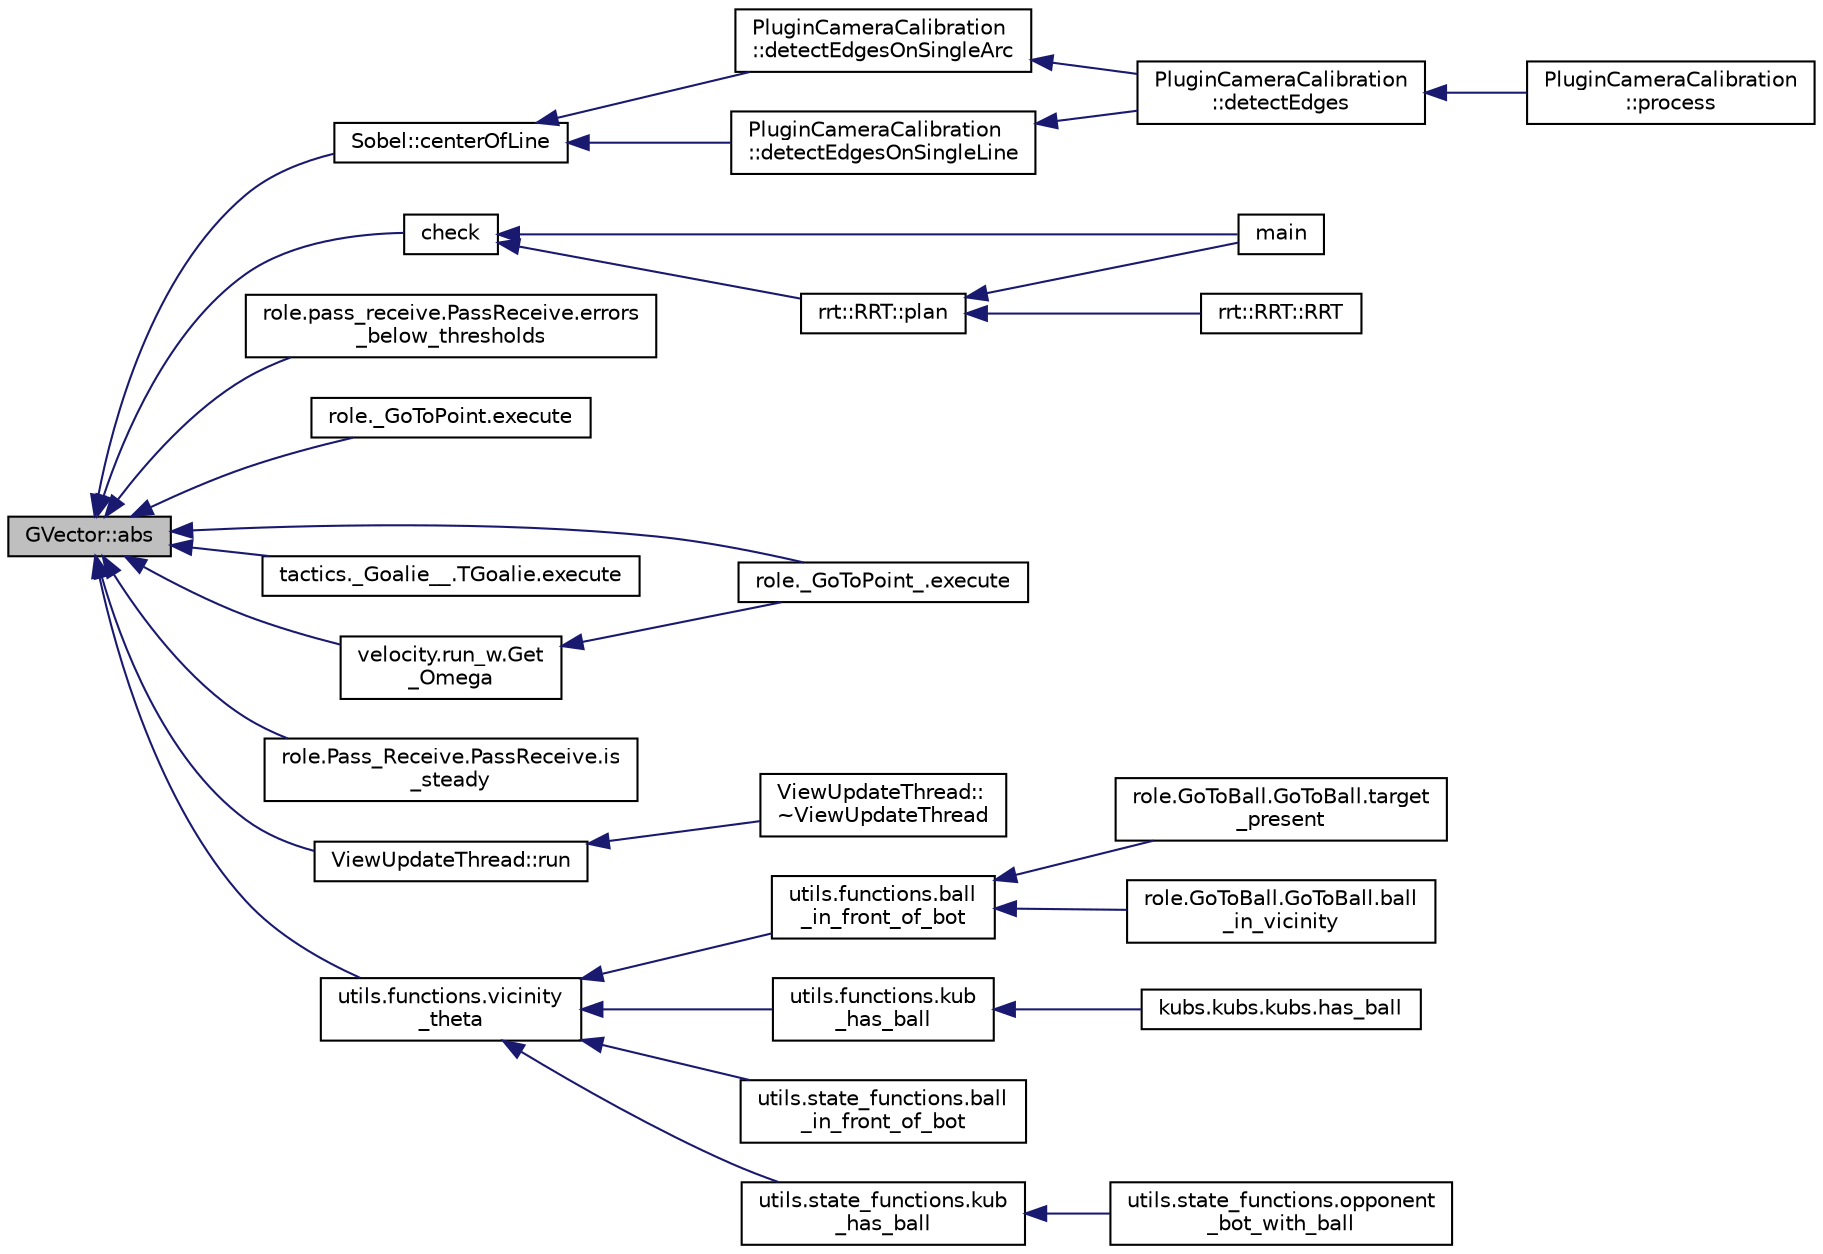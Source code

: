 digraph "GVector::abs"
{
 // INTERACTIVE_SVG=YES
  edge [fontname="Helvetica",fontsize="10",labelfontname="Helvetica",labelfontsize="10"];
  node [fontname="Helvetica",fontsize="10",shape=record];
  rankdir="LR";
  Node1 [label="GVector::abs",height=0.2,width=0.4,color="black", fillcolor="grey75", style="filled", fontcolor="black"];
  Node1 -> Node2 [dir="back",color="midnightblue",fontsize="10",style="solid",fontname="Helvetica"];
  Node2 [label="Sobel::centerOfLine",height=0.2,width=0.4,color="black", fillcolor="white", style="filled",URL="$d4/df0/class_sobel.html#aba362a4b79e05cd70f43dfdf65a34332"];
  Node2 -> Node3 [dir="back",color="midnightblue",fontsize="10",style="solid",fontname="Helvetica"];
  Node3 [label="PluginCameraCalibration\l::detectEdgesOnSingleArc",height=0.2,width=0.4,color="black", fillcolor="white", style="filled",URL="$d7/de5/class_plugin_camera_calibration.html#afbac6cc3f5801adbe2edc77d6e1da204"];
  Node3 -> Node4 [dir="back",color="midnightblue",fontsize="10",style="solid",fontname="Helvetica"];
  Node4 [label="PluginCameraCalibration\l::detectEdges",height=0.2,width=0.4,color="black", fillcolor="white", style="filled",URL="$d7/de5/class_plugin_camera_calibration.html#ad1b96969290257b3b52107f15bcd9ad7"];
  Node4 -> Node5 [dir="back",color="midnightblue",fontsize="10",style="solid",fontname="Helvetica"];
  Node5 [label="PluginCameraCalibration\l::process",height=0.2,width=0.4,color="black", fillcolor="white", style="filled",URL="$d7/de5/class_plugin_camera_calibration.html#a23662c330318774c564d6ff792aa07b1"];
  Node2 -> Node6 [dir="back",color="midnightblue",fontsize="10",style="solid",fontname="Helvetica"];
  Node6 [label="PluginCameraCalibration\l::detectEdgesOnSingleLine",height=0.2,width=0.4,color="black", fillcolor="white", style="filled",URL="$d7/de5/class_plugin_camera_calibration.html#addebc26a36e8bace70b4fc29c3f1849b"];
  Node6 -> Node4 [dir="back",color="midnightblue",fontsize="10",style="solid",fontname="Helvetica"];
  Node1 -> Node7 [dir="back",color="midnightblue",fontsize="10",style="solid",fontname="Helvetica"];
  Node7 [label="check",height=0.2,width=0.4,color="black", fillcolor="white", style="filled",URL="$d1/d31/_r_r_t_2src_2main_8cpp.html#a14ed2a523a3d047768cee35ebf2f7ff3"];
  Node7 -> Node8 [dir="back",color="midnightblue",fontsize="10",style="solid",fontname="Helvetica"];
  Node8 [label="main",height=0.2,width=0.4,color="black", fillcolor="white", style="filled",URL="$d1/d31/_r_r_t_2src_2main_8cpp.html#ae66f6b31b5ad750f1fe042a706a4e3d4"];
  Node7 -> Node9 [dir="back",color="midnightblue",fontsize="10",style="solid",fontname="Helvetica"];
  Node9 [label="rrt::RRT::plan",height=0.2,width=0.4,color="black", fillcolor="white", style="filled",URL="$d8/d87/classrrt_1_1_r_r_t.html#a557629cbe62edb210d3610c2edc9e23d"];
  Node9 -> Node8 [dir="back",color="midnightblue",fontsize="10",style="solid",fontname="Helvetica"];
  Node9 -> Node10 [dir="back",color="midnightblue",fontsize="10",style="solid",fontname="Helvetica"];
  Node10 [label="rrt::RRT::RRT",height=0.2,width=0.4,color="black", fillcolor="white", style="filled",URL="$d8/d87/classrrt_1_1_r_r_t.html#a4296d21df2b5abec44c5f3a85cda5072"];
  Node1 -> Node11 [dir="back",color="midnightblue",fontsize="10",style="solid",fontname="Helvetica"];
  Node11 [label="role.pass_receive.PassReceive.errors\l_below_thresholds",height=0.2,width=0.4,color="black", fillcolor="white", style="filled",URL="$d8/dde/classrole_1_1pass__receive_1_1_pass_receive.html#addb769536975b019bb941956a3bd391a"];
  Node1 -> Node12 [dir="back",color="midnightblue",fontsize="10",style="solid",fontname="Helvetica"];
  Node12 [label="role._GoToPoint.execute",height=0.2,width=0.4,color="black", fillcolor="white", style="filled",URL="$d8/d2d/namespacerole_1_1___go_to_point.html#a4e63f168d2f23e1353806c7427f42b24"];
  Node1 -> Node13 [dir="back",color="midnightblue",fontsize="10",style="solid",fontname="Helvetica"];
  Node13 [label="role._GoToPoint_.execute",height=0.2,width=0.4,color="black", fillcolor="white", style="filled",URL="$d8/dc1/namespacerole_1_1___go_to_point__.html#a84a0f2068efa066cd6b131a5f0be834d"];
  Node1 -> Node14 [dir="back",color="midnightblue",fontsize="10",style="solid",fontname="Helvetica"];
  Node14 [label="tactics._Goalie__.TGoalie.execute",height=0.2,width=0.4,color="black", fillcolor="white", style="filled",URL="$d0/d31/classtactics_1_1___goalie_____1_1_t_goalie.html#aabe097628ffb9b98cc4dd8ffaf9eb92d"];
  Node1 -> Node15 [dir="back",color="midnightblue",fontsize="10",style="solid",fontname="Helvetica"];
  Node15 [label="velocity.run_w.Get\l_Omega",height=0.2,width=0.4,color="black", fillcolor="white", style="filled",URL="$da/d14/namespacevelocity_1_1run__w.html#ad019380dfc0694cfcb13e923811687e9"];
  Node15 -> Node13 [dir="back",color="midnightblue",fontsize="10",style="solid",fontname="Helvetica"];
  Node1 -> Node16 [dir="back",color="midnightblue",fontsize="10",style="solid",fontname="Helvetica"];
  Node16 [label="role.Pass_Receive.PassReceive.is\l_steady",height=0.2,width=0.4,color="black", fillcolor="white", style="filled",URL="$d6/df0/classrole_1_1_pass___receive_1_1_pass_receive.html#ac02f4acff6e0023d0f3c1285254f557d"];
  Node1 -> Node17 [dir="back",color="midnightblue",fontsize="10",style="solid",fontname="Helvetica"];
  Node17 [label="ViewUpdateThread::run",height=0.2,width=0.4,color="black", fillcolor="white", style="filled",URL="$d8/db5/class_view_update_thread.html#a65149d2f3d7e9bc31fc7dbc4e57ff8fe"];
  Node17 -> Node18 [dir="back",color="midnightblue",fontsize="10",style="solid",fontname="Helvetica"];
  Node18 [label="ViewUpdateThread::\l~ViewUpdateThread",height=0.2,width=0.4,color="black", fillcolor="white", style="filled",URL="$d8/db5/class_view_update_thread.html#a5f58683f22999158962e267fcac842a2"];
  Node1 -> Node19 [dir="back",color="midnightblue",fontsize="10",style="solid",fontname="Helvetica"];
  Node19 [label="utils.functions.vicinity\l_theta",height=0.2,width=0.4,color="black", fillcolor="white", style="filled",URL="$d6/d83/namespaceutils_1_1math__functions.html#af3513469620dac18ea9dd7cad499b3e3"];
  Node19 -> Node20 [dir="back",color="midnightblue",fontsize="10",style="solid",fontname="Helvetica"];
  Node20 [label="utils.functions.ball\l_in_front_of_bot",height=0.2,width=0.4,color="black", fillcolor="white", style="filled",URL="$d6/d83/namespaceutils_1_1math__functions.html#ab3756fe975dad88ebba7fc70cdcaa855"];
  Node20 -> Node21 [dir="back",color="midnightblue",fontsize="10",style="solid",fontname="Helvetica"];
  Node21 [label="role.GoToBall.GoToBall.target\l_present",height=0.2,width=0.4,color="black", fillcolor="white", style="filled",URL="$d9/d1f/classrole_1_1_go_to_ball_1_1_go_to_ball.html#aab2a079a5139b8c17cfd9013ea5115f5"];
  Node20 -> Node22 [dir="back",color="midnightblue",fontsize="10",style="solid",fontname="Helvetica"];
  Node22 [label="role.GoToBall.GoToBall.ball\l_in_vicinity",height=0.2,width=0.4,color="black", fillcolor="white", style="filled",URL="$d9/d1f/classrole_1_1_go_to_ball_1_1_go_to_ball.html#a443ba3ceb1202fa7b9ab10602e33ff90"];
  Node19 -> Node23 [dir="back",color="midnightblue",fontsize="10",style="solid",fontname="Helvetica"];
  Node23 [label="utils.functions.kub\l_has_ball",height=0.2,width=0.4,color="black", fillcolor="white", style="filled",URL="$d6/d83/namespaceutils_1_1math__functions.html#adba90d0edfd3bde525bcec58f3323fae"];
  Node23 -> Node24 [dir="back",color="midnightblue",fontsize="10",style="solid",fontname="Helvetica"];
  Node24 [label="kubs.kubs.kubs.has_ball",height=0.2,width=0.4,color="black", fillcolor="white", style="filled",URL="$d3/d60/classkubs_1_1kubs_1_1kubs.html#af92a5e0126814b63829a039c730efdb5"];
  Node19 -> Node25 [dir="back",color="midnightblue",fontsize="10",style="solid",fontname="Helvetica"];
  Node25 [label="utils.state_functions.ball\l_in_front_of_bot",height=0.2,width=0.4,color="black", fillcolor="white", style="filled",URL="$d9/d09/namespaceutils_1_1state__functions.html#a3e5d310aad4406dba76e779c829930eb"];
  Node19 -> Node26 [dir="back",color="midnightblue",fontsize="10",style="solid",fontname="Helvetica"];
  Node26 [label="utils.state_functions.kub\l_has_ball",height=0.2,width=0.4,color="black", fillcolor="white", style="filled",URL="$d9/d09/namespaceutils_1_1state__functions.html#a882c3bfc960c8181d169449e6fa48ca8"];
  Node26 -> Node27 [dir="back",color="midnightblue",fontsize="10",style="solid",fontname="Helvetica"];
  Node27 [label="utils.state_functions.opponent\l_bot_with_ball",height=0.2,width=0.4,color="black", fillcolor="white", style="filled",URL="$d9/d09/namespaceutils_1_1state__functions.html#a7933000cb7212a0e498159db395e5e17",tooltip="Check if opponent team has ball based on distance and angle of opponent bot. "];
}
